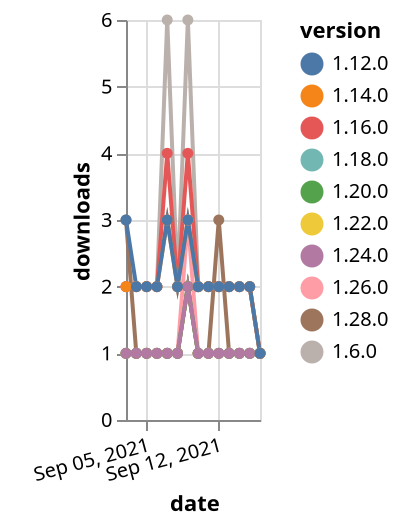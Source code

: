 {"$schema": "https://vega.github.io/schema/vega-lite/v5.json", "description": "A simple bar chart with embedded data.", "data": {"values": [{"date": "2021-09-03", "total": 4498, "delta": 2, "version": "1.6.0"}, {"date": "2021-09-04", "total": 4500, "delta": 2, "version": "1.6.0"}, {"date": "2021-09-05", "total": 4502, "delta": 2, "version": "1.6.0"}, {"date": "2021-09-06", "total": 4504, "delta": 2, "version": "1.6.0"}, {"date": "2021-09-07", "total": 4510, "delta": 6, "version": "1.6.0"}, {"date": "2021-09-08", "total": 4512, "delta": 2, "version": "1.6.0"}, {"date": "2021-09-09", "total": 4518, "delta": 6, "version": "1.6.0"}, {"date": "2021-09-10", "total": 4520, "delta": 2, "version": "1.6.0"}, {"date": "2021-09-11", "total": 4522, "delta": 2, "version": "1.6.0"}, {"date": "2021-09-12", "total": 4524, "delta": 2, "version": "1.6.0"}, {"date": "2021-09-13", "total": 4526, "delta": 2, "version": "1.6.0"}, {"date": "2021-09-14", "total": 4528, "delta": 2, "version": "1.6.0"}, {"date": "2021-09-15", "total": 4530, "delta": 2, "version": "1.6.0"}, {"date": "2021-09-16", "total": 4531, "delta": 1, "version": "1.6.0"}, {"date": "2021-09-03", "total": 244, "delta": 1, "version": "1.18.0"}, {"date": "2021-09-04", "total": 245, "delta": 1, "version": "1.18.0"}, {"date": "2021-09-05", "total": 246, "delta": 1, "version": "1.18.0"}, {"date": "2021-09-06", "total": 247, "delta": 1, "version": "1.18.0"}, {"date": "2021-09-07", "total": 248, "delta": 1, "version": "1.18.0"}, {"date": "2021-09-08", "total": 249, "delta": 1, "version": "1.18.0"}, {"date": "2021-09-09", "total": 251, "delta": 2, "version": "1.18.0"}, {"date": "2021-09-10", "total": 252, "delta": 1, "version": "1.18.0"}, {"date": "2021-09-11", "total": 253, "delta": 1, "version": "1.18.0"}, {"date": "2021-09-12", "total": 254, "delta": 1, "version": "1.18.0"}, {"date": "2021-09-13", "total": 255, "delta": 1, "version": "1.18.0"}, {"date": "2021-09-14", "total": 256, "delta": 1, "version": "1.18.0"}, {"date": "2021-09-15", "total": 257, "delta": 1, "version": "1.18.0"}, {"date": "2021-09-16", "total": 258, "delta": 1, "version": "1.18.0"}, {"date": "2021-09-03", "total": 178, "delta": 1, "version": "1.22.0"}, {"date": "2021-09-04", "total": 179, "delta": 1, "version": "1.22.0"}, {"date": "2021-09-05", "total": 180, "delta": 1, "version": "1.22.0"}, {"date": "2021-09-06", "total": 181, "delta": 1, "version": "1.22.0"}, {"date": "2021-09-07", "total": 182, "delta": 1, "version": "1.22.0"}, {"date": "2021-09-08", "total": 183, "delta": 1, "version": "1.22.0"}, {"date": "2021-09-09", "total": 185, "delta": 2, "version": "1.22.0"}, {"date": "2021-09-10", "total": 186, "delta": 1, "version": "1.22.0"}, {"date": "2021-09-11", "total": 187, "delta": 1, "version": "1.22.0"}, {"date": "2021-09-12", "total": 188, "delta": 1, "version": "1.22.0"}, {"date": "2021-09-13", "total": 189, "delta": 1, "version": "1.22.0"}, {"date": "2021-09-14", "total": 190, "delta": 1, "version": "1.22.0"}, {"date": "2021-09-15", "total": 191, "delta": 1, "version": "1.22.0"}, {"date": "2021-09-16", "total": 192, "delta": 1, "version": "1.22.0"}, {"date": "2021-09-03", "total": 129, "delta": 3, "version": "1.28.0"}, {"date": "2021-09-04", "total": 130, "delta": 1, "version": "1.28.0"}, {"date": "2021-09-05", "total": 131, "delta": 1, "version": "1.28.0"}, {"date": "2021-09-06", "total": 132, "delta": 1, "version": "1.28.0"}, {"date": "2021-09-07", "total": 133, "delta": 1, "version": "1.28.0"}, {"date": "2021-09-08", "total": 134, "delta": 1, "version": "1.28.0"}, {"date": "2021-09-09", "total": 136, "delta": 2, "version": "1.28.0"}, {"date": "2021-09-10", "total": 137, "delta": 1, "version": "1.28.0"}, {"date": "2021-09-11", "total": 138, "delta": 1, "version": "1.28.0"}, {"date": "2021-09-12", "total": 141, "delta": 3, "version": "1.28.0"}, {"date": "2021-09-13", "total": 142, "delta": 1, "version": "1.28.0"}, {"date": "2021-09-14", "total": 143, "delta": 1, "version": "1.28.0"}, {"date": "2021-09-15", "total": 144, "delta": 1, "version": "1.28.0"}, {"date": "2021-09-16", "total": 145, "delta": 1, "version": "1.28.0"}, {"date": "2021-09-03", "total": 177, "delta": 1, "version": "1.26.0"}, {"date": "2021-09-04", "total": 178, "delta": 1, "version": "1.26.0"}, {"date": "2021-09-05", "total": 179, "delta": 1, "version": "1.26.0"}, {"date": "2021-09-06", "total": 180, "delta": 1, "version": "1.26.0"}, {"date": "2021-09-07", "total": 181, "delta": 1, "version": "1.26.0"}, {"date": "2021-09-08", "total": 182, "delta": 1, "version": "1.26.0"}, {"date": "2021-09-09", "total": 185, "delta": 3, "version": "1.26.0"}, {"date": "2021-09-10", "total": 186, "delta": 1, "version": "1.26.0"}, {"date": "2021-09-11", "total": 187, "delta": 1, "version": "1.26.0"}, {"date": "2021-09-12", "total": 188, "delta": 1, "version": "1.26.0"}, {"date": "2021-09-13", "total": 189, "delta": 1, "version": "1.26.0"}, {"date": "2021-09-14", "total": 190, "delta": 1, "version": "1.26.0"}, {"date": "2021-09-15", "total": 191, "delta": 1, "version": "1.26.0"}, {"date": "2021-09-16", "total": 192, "delta": 1, "version": "1.26.0"}, {"date": "2021-09-03", "total": 187, "delta": 1, "version": "1.20.0"}, {"date": "2021-09-04", "total": 188, "delta": 1, "version": "1.20.0"}, {"date": "2021-09-05", "total": 189, "delta": 1, "version": "1.20.0"}, {"date": "2021-09-06", "total": 190, "delta": 1, "version": "1.20.0"}, {"date": "2021-09-07", "total": 191, "delta": 1, "version": "1.20.0"}, {"date": "2021-09-08", "total": 192, "delta": 1, "version": "1.20.0"}, {"date": "2021-09-09", "total": 194, "delta": 2, "version": "1.20.0"}, {"date": "2021-09-10", "total": 195, "delta": 1, "version": "1.20.0"}, {"date": "2021-09-11", "total": 196, "delta": 1, "version": "1.20.0"}, {"date": "2021-09-12", "total": 197, "delta": 1, "version": "1.20.0"}, {"date": "2021-09-13", "total": 198, "delta": 1, "version": "1.20.0"}, {"date": "2021-09-14", "total": 199, "delta": 1, "version": "1.20.0"}, {"date": "2021-09-15", "total": 200, "delta": 1, "version": "1.20.0"}, {"date": "2021-09-16", "total": 201, "delta": 1, "version": "1.20.0"}, {"date": "2021-09-03", "total": 2585, "delta": 2, "version": "1.16.0"}, {"date": "2021-09-04", "total": 2587, "delta": 2, "version": "1.16.0"}, {"date": "2021-09-05", "total": 2589, "delta": 2, "version": "1.16.0"}, {"date": "2021-09-06", "total": 2591, "delta": 2, "version": "1.16.0"}, {"date": "2021-09-07", "total": 2595, "delta": 4, "version": "1.16.0"}, {"date": "2021-09-08", "total": 2597, "delta": 2, "version": "1.16.0"}, {"date": "2021-09-09", "total": 2601, "delta": 4, "version": "1.16.0"}, {"date": "2021-09-10", "total": 2603, "delta": 2, "version": "1.16.0"}, {"date": "2021-09-11", "total": 2605, "delta": 2, "version": "1.16.0"}, {"date": "2021-09-12", "total": 2607, "delta": 2, "version": "1.16.0"}, {"date": "2021-09-13", "total": 2609, "delta": 2, "version": "1.16.0"}, {"date": "2021-09-14", "total": 2611, "delta": 2, "version": "1.16.0"}, {"date": "2021-09-15", "total": 2613, "delta": 2, "version": "1.16.0"}, {"date": "2021-09-16", "total": 2614, "delta": 1, "version": "1.16.0"}, {"date": "2021-09-03", "total": 159, "delta": 1, "version": "1.24.0"}, {"date": "2021-09-04", "total": 160, "delta": 1, "version": "1.24.0"}, {"date": "2021-09-05", "total": 161, "delta": 1, "version": "1.24.0"}, {"date": "2021-09-06", "total": 162, "delta": 1, "version": "1.24.0"}, {"date": "2021-09-07", "total": 163, "delta": 1, "version": "1.24.0"}, {"date": "2021-09-08", "total": 164, "delta": 1, "version": "1.24.0"}, {"date": "2021-09-09", "total": 166, "delta": 2, "version": "1.24.0"}, {"date": "2021-09-10", "total": 167, "delta": 1, "version": "1.24.0"}, {"date": "2021-09-11", "total": 168, "delta": 1, "version": "1.24.0"}, {"date": "2021-09-12", "total": 169, "delta": 1, "version": "1.24.0"}, {"date": "2021-09-13", "total": 170, "delta": 1, "version": "1.24.0"}, {"date": "2021-09-14", "total": 171, "delta": 1, "version": "1.24.0"}, {"date": "2021-09-15", "total": 172, "delta": 1, "version": "1.24.0"}, {"date": "2021-09-16", "total": 173, "delta": 1, "version": "1.24.0"}, {"date": "2021-09-03", "total": 2667, "delta": 2, "version": "1.14.0"}, {"date": "2021-09-04", "total": 2669, "delta": 2, "version": "1.14.0"}, {"date": "2021-09-05", "total": 2671, "delta": 2, "version": "1.14.0"}, {"date": "2021-09-06", "total": 2673, "delta": 2, "version": "1.14.0"}, {"date": "2021-09-07", "total": 2676, "delta": 3, "version": "1.14.0"}, {"date": "2021-09-08", "total": 2678, "delta": 2, "version": "1.14.0"}, {"date": "2021-09-09", "total": 2681, "delta": 3, "version": "1.14.0"}, {"date": "2021-09-10", "total": 2683, "delta": 2, "version": "1.14.0"}, {"date": "2021-09-11", "total": 2685, "delta": 2, "version": "1.14.0"}, {"date": "2021-09-12", "total": 2687, "delta": 2, "version": "1.14.0"}, {"date": "2021-09-13", "total": 2689, "delta": 2, "version": "1.14.0"}, {"date": "2021-09-14", "total": 2691, "delta": 2, "version": "1.14.0"}, {"date": "2021-09-15", "total": 2693, "delta": 2, "version": "1.14.0"}, {"date": "2021-09-16", "total": 2694, "delta": 1, "version": "1.14.0"}, {"date": "2021-09-03", "total": 2652, "delta": 3, "version": "1.12.0"}, {"date": "2021-09-04", "total": 2654, "delta": 2, "version": "1.12.0"}, {"date": "2021-09-05", "total": 2656, "delta": 2, "version": "1.12.0"}, {"date": "2021-09-06", "total": 2658, "delta": 2, "version": "1.12.0"}, {"date": "2021-09-07", "total": 2661, "delta": 3, "version": "1.12.0"}, {"date": "2021-09-08", "total": 2663, "delta": 2, "version": "1.12.0"}, {"date": "2021-09-09", "total": 2666, "delta": 3, "version": "1.12.0"}, {"date": "2021-09-10", "total": 2668, "delta": 2, "version": "1.12.0"}, {"date": "2021-09-11", "total": 2670, "delta": 2, "version": "1.12.0"}, {"date": "2021-09-12", "total": 2672, "delta": 2, "version": "1.12.0"}, {"date": "2021-09-13", "total": 2674, "delta": 2, "version": "1.12.0"}, {"date": "2021-09-14", "total": 2676, "delta": 2, "version": "1.12.0"}, {"date": "2021-09-15", "total": 2678, "delta": 2, "version": "1.12.0"}, {"date": "2021-09-16", "total": 2679, "delta": 1, "version": "1.12.0"}]}, "width": "container", "mark": {"type": "line", "point": {"filled": true}}, "encoding": {"x": {"field": "date", "type": "temporal", "timeUnit": "yearmonthdate", "title": "date", "axis": {"labelAngle": -15}}, "y": {"field": "delta", "type": "quantitative", "title": "downloads"}, "color": {"field": "version", "type": "nominal"}, "tooltip": {"field": "delta"}}}